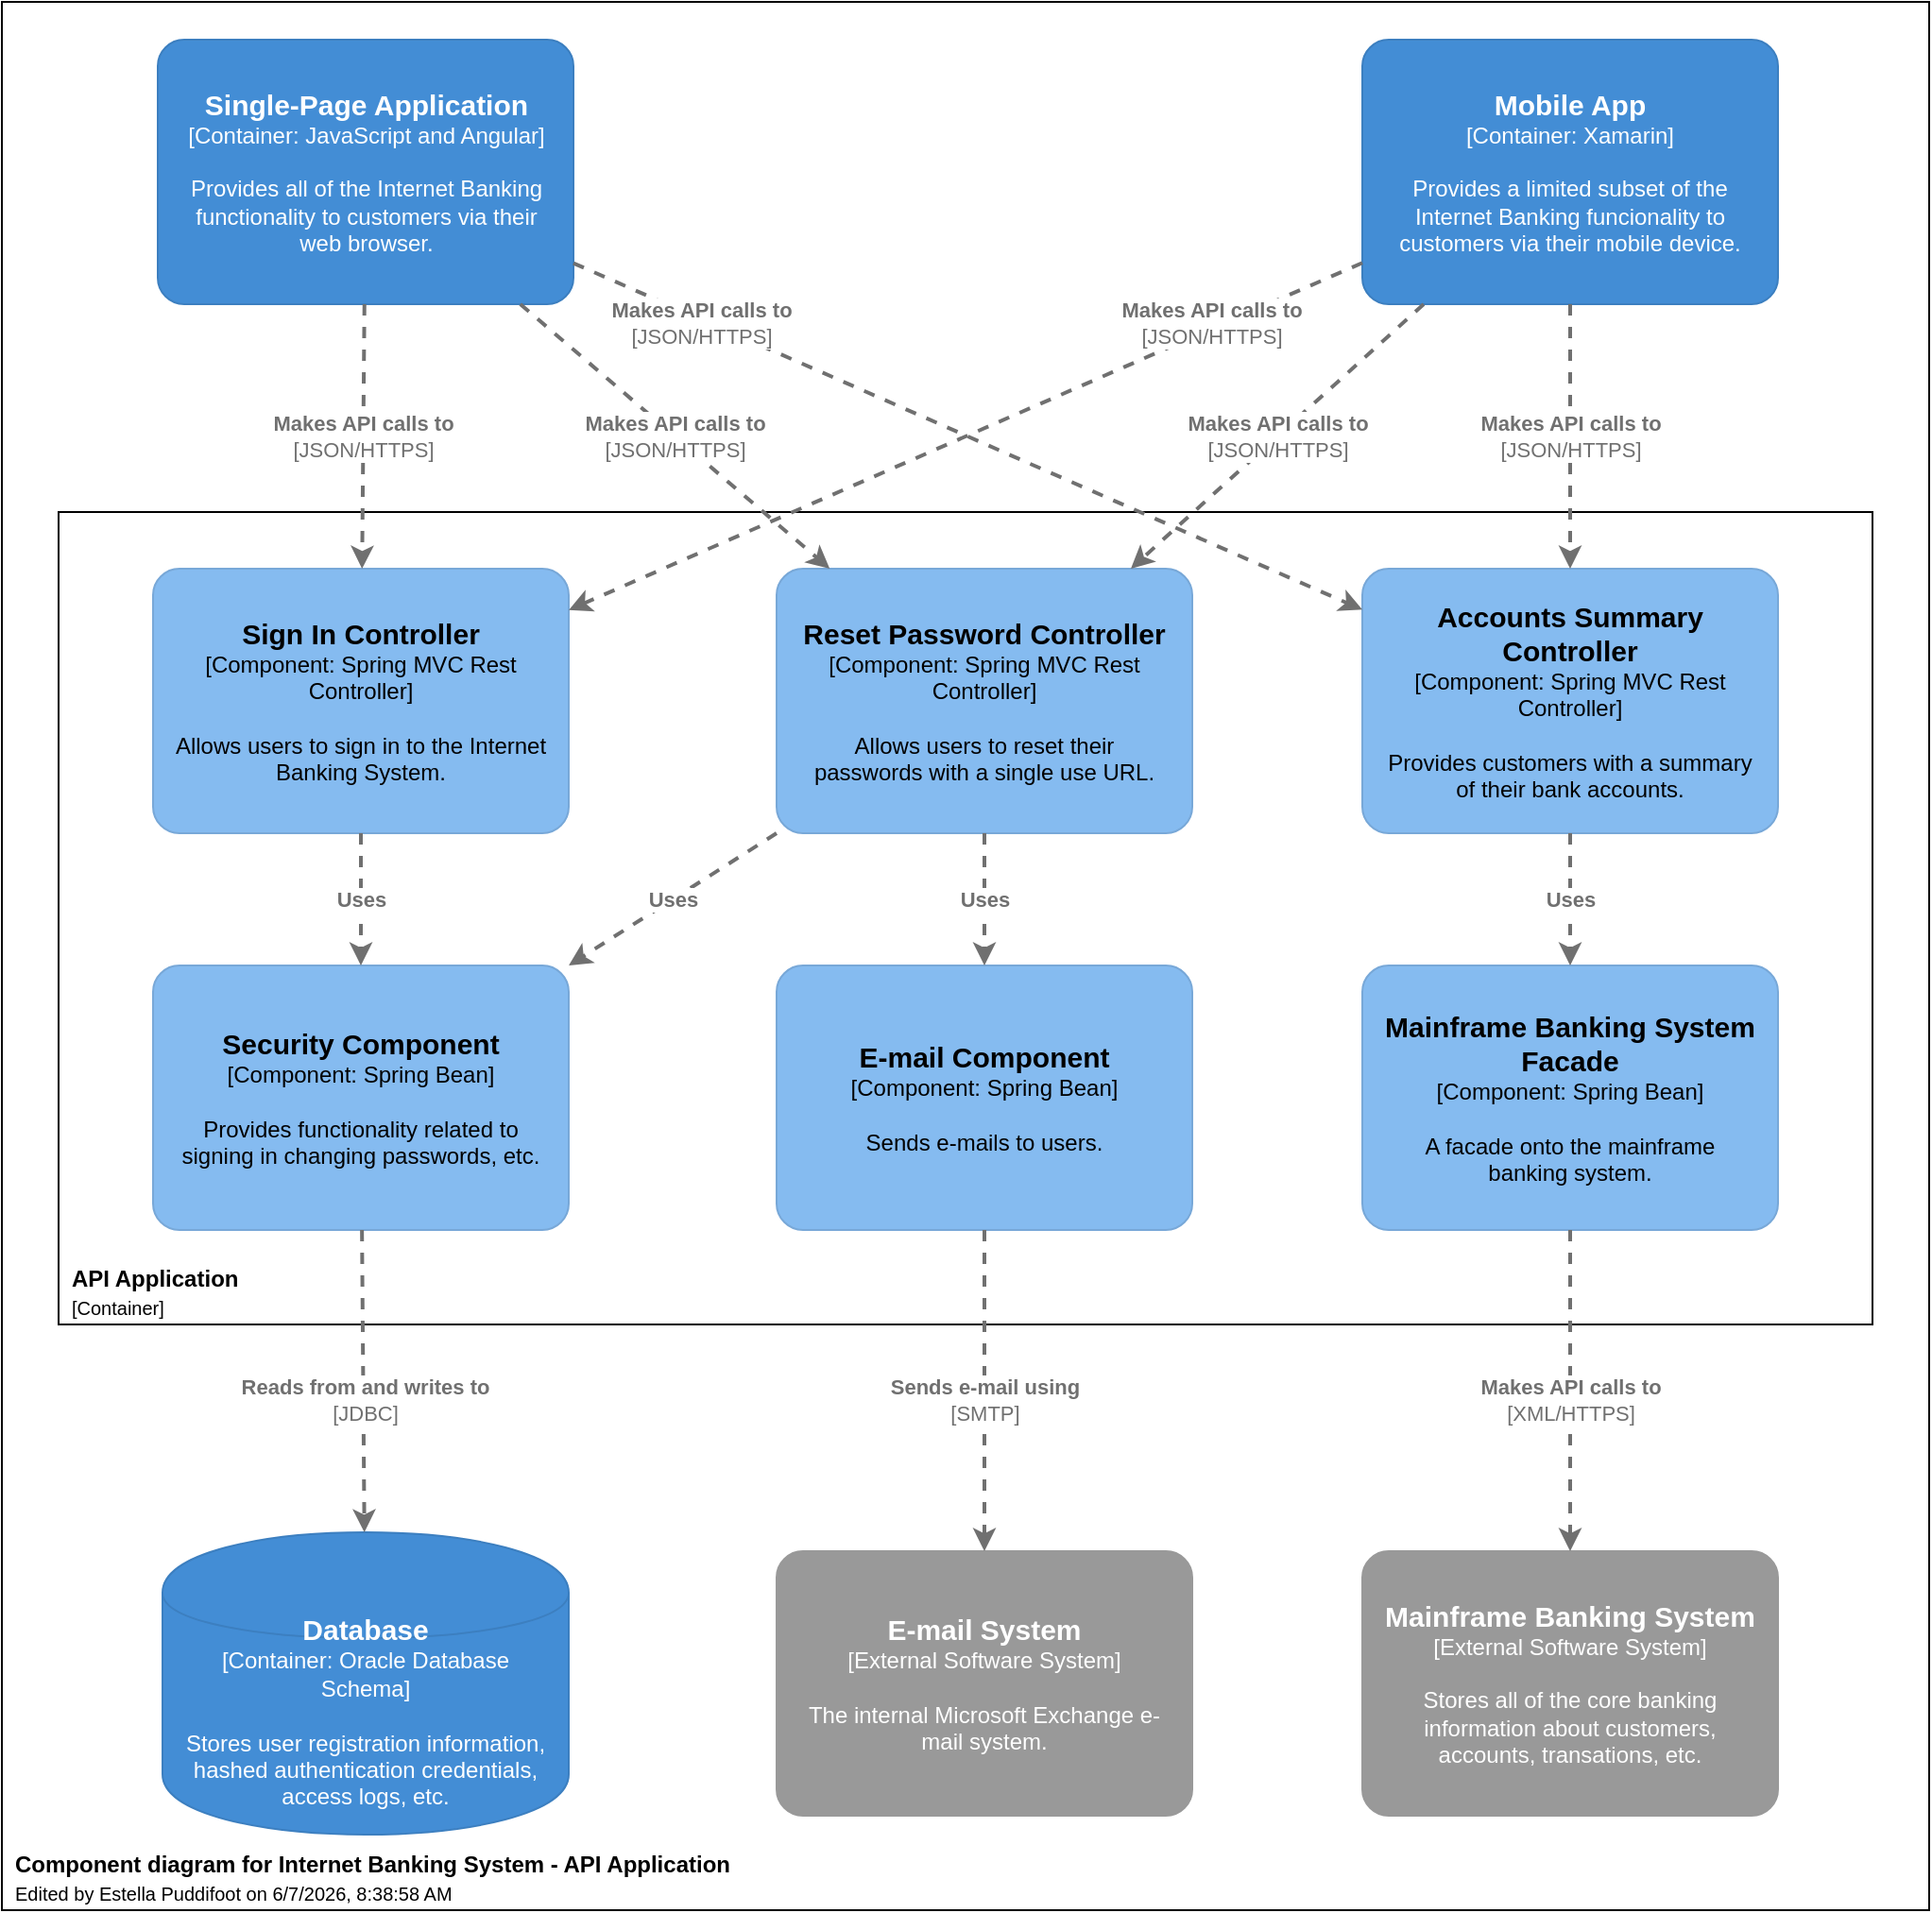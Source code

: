 <mxfile version="14.5.1" type="device"><diagram id="P70uVDH9sMuwXCSrLVNf" name="Component diagram for Internet Banking System - API Application"><mxGraphModel dx="2946" dy="1189" grid="1" gridSize="10" guides="1" tooltips="1" connect="1" arrows="1" fold="1" page="1" pageScale="1" pageWidth="2336" pageHeight="1654" math="0" shadow="0"><root><mxCell id="0"/><mxCell id="1" parent="0"/><object label="&lt;font&gt;&lt;b&gt;%c4_1_diagram_name%&lt;br&gt;&lt;/b&gt;&lt;font size=&quot;1&quot;&gt;Edited by %c4_2_author% on %timestamp%&lt;/font&gt;&lt;/font&gt;" placeholders="1" c4_0_type="Frame" c4_1_diagram_name="Component diagram for Internet Banking System - API Application" c4_2_author="Estella Puddifoot" id="hLVNMIhn20gCWtny9JS0-31"><mxCell style="rounded=0;whiteSpace=wrap;html=1;strokeColor=#000000;fillColor=#FFFFFF;fontColor=#000000;align=left;spacingLeft=5;verticalAlign=bottom;metaEdit=1;metaData={&quot;c4_0_type&quot;:{&quot;editable&quot;:false}};editable=1;comic=0;" vertex="1" parent="1"><mxGeometry x="520" y="150" width="1020" height="1010" as="geometry"/></mxCell></object><object label="&lt;font&gt;&lt;b&gt;%c4_1_name%&lt;br&gt;&lt;/b&gt;&lt;font size=&quot;1&quot;&gt;[%c4_0_type%]&lt;/font&gt;&lt;/font&gt;" placeholders="1" c4_0_type="Container" c4_1_name="API Application" id="hLVNMIhn20gCWtny9JS0-30"><mxCell style="rounded=0;whiteSpace=wrap;html=1;strokeColor=#000000;fillColor=#FFFFFF;fontColor=#000000;align=left;spacingLeft=5;verticalAlign=bottom;metaEdit=1;metaData={&quot;c4_0_type&quot;:{&quot;editable&quot;:false}};comic=0;" vertex="1" parent="1"><mxGeometry x="550" y="420" width="960" height="430" as="geometry"/></mxCell></object><object placeholders="1" label="&lt;b style=&quot;font-size: 15px&quot;&gt;&lt;font style=&quot;font-size: 15px&quot;&gt;%c4_1_name%&lt;/font&gt;&lt;/b&gt;&lt;div&gt;&lt;font style=&quot;font-size: 12px&quot;&gt;[%c4_0_type%: %c4_2_technology%]&lt;/font&gt;&lt;/div&gt;&lt;br&gt;&lt;div&gt;%c4_3_description%&lt;/div&gt;" c4_0_type="Container" c4_1_name="Single-Page Application" c4_2_technology="JavaScript and Angular" c4_3_description="Provides all of the Internet Banking functionality to customers via their web browser." id="hLVNMIhn20gCWtny9JS0-1"><mxCell style="rounded=1;whiteSpace=wrap;html=1;labelBackgroundColor=none;fillColor=#438DD5;fontColor=#ffffff;align=center;arcSize=10;strokeColor=#3C7FC0;metaEdit=1;metaData={&quot;c4_0_type&quot;:{&quot;editable&quot;:false}};points=[[0.25,0,0],[0.5,0,0],[0.75,0,0],[1,0.25,0],[1,0.5,0],[1,0.75,0],[0.75,1,0],[0.5,1,0],[0.25,1,0],[0,0.75,0],[0,0.5,0],[0,0.25,0]];comic=0;spacingLeft=10;spacingRight=10;" vertex="1" parent="1"><mxGeometry x="602.5" y="170" width="220" height="140" as="geometry"/></mxCell></object><object placeholders="1" label="&lt;b style=&quot;font-size: 15px&quot;&gt;&lt;font style=&quot;font-size: 15px&quot;&gt;%c4_1_name%&lt;/font&gt;&lt;/b&gt;&lt;div&gt;&lt;font style=&quot;font-size: 12px&quot;&gt;[%c4_0_type%: %c4_2_technology%]&lt;/font&gt;&lt;/div&gt;&lt;br&gt;&lt;div&gt;%c4_3_description%&lt;/div&gt;" c4_0_type="Container" c4_1_name="Mobile App" c4_2_technology="Xamarin" c4_3_description="Provides a limited subset of the Internet Banking funcionality to customers via their mobile device." id="hLVNMIhn20gCWtny9JS0-2"><mxCell style="rounded=1;whiteSpace=wrap;html=1;labelBackgroundColor=none;fillColor=#438DD5;fontColor=#ffffff;align=center;arcSize=10;strokeColor=#3C7FC0;metaEdit=1;metaData={&quot;c4_0_type&quot;:{&quot;editable&quot;:false}};points=[[0.25,0,0],[0.5,0,0],[0.75,0,0],[1,0.25,0],[1,0.5,0],[1,0.75,0],[0.75,1,0],[0.5,1,0],[0.25,1,0],[0,0.75,0],[0,0.5,0],[0,0.25,0]];comic=0;spacingLeft=10;spacingRight=10;" vertex="1" parent="1"><mxGeometry x="1240" y="170" width="220" height="140" as="geometry"/></mxCell></object><object placeholders="1" label="&lt;b style=&quot;font-size: 15px&quot;&gt;&lt;font style=&quot;font-size: 15px&quot;&gt;%c4_1_name%&lt;/font&gt;&lt;/b&gt;&lt;div&gt;&lt;font style=&quot;font-size: 12px&quot;&gt;[%c4_0_type%: %c4_2_technology%]&lt;/font&gt;&lt;/div&gt;&lt;br&gt;&lt;div&gt;%c4_3_description%&lt;/div&gt;" c4_0_type="Component" c4_1_name="Sign In Controller" c4_2_technology="Spring MVC Rest Controller" c4_3_description="Allows users to sign in to the Internet Banking System." id="hLVNMIhn20gCWtny9JS0-3"><mxCell style="rounded=1;whiteSpace=wrap;html=1;labelBackgroundColor=none;fillColor=#85BBF0;align=center;arcSize=10;strokeColor=#78A8D8;metaEdit=1;metaData={&quot;c4_0_type&quot;:{&quot;editable&quot;:false}};points=[[0.25,0,0],[0.5,0,0],[0.75,0,0],[1,0.25,0],[1,0.5,0],[1,0.75,0],[0.75,1,0],[0.5,1,0],[0.25,1,0],[0,0.75,0],[0,0.5,0],[0,0.25,0]];comic=0;spacingLeft=10;spacingRight=10;" vertex="1" parent="1"><mxGeometry x="600" y="450" width="220" height="140" as="geometry"/></mxCell></object><object placeholders="1" label="&lt;b style=&quot;font-size: 15px&quot;&gt;&lt;font style=&quot;font-size: 15px&quot;&gt;%c4_1_name%&lt;/font&gt;&lt;/b&gt;&lt;div&gt;&lt;font style=&quot;font-size: 12px&quot;&gt;[%c4_0_type%: %c4_2_technology%]&lt;/font&gt;&lt;/div&gt;&lt;br&gt;&lt;div&gt;%c4_3_description%&lt;/div&gt;" c4_0_type="Component" c4_1_name="Reset Password Controller" c4_2_technology="Spring MVC Rest Controller" c4_3_description="Allows users to reset their passwords with a single use URL." id="hLVNMIhn20gCWtny9JS0-7"><mxCell style="rounded=1;whiteSpace=wrap;html=1;labelBackgroundColor=none;fillColor=#85BBF0;align=center;arcSize=10;strokeColor=#78A8D8;metaEdit=1;metaData={&quot;c4_0_type&quot;:{&quot;editable&quot;:false}};points=[[0.25,0,0],[0.5,0,0],[0.75,0,0],[1,0.25,0],[1,0.5,0],[1,0.75,0],[0.75,1,0],[0.5,1,0],[0.25,1,0],[0,0.75,0],[0,0.5,0],[0,0.25,0]];comic=0;spacingLeft=10;spacingRight=10;" vertex="1" parent="1"><mxGeometry x="930" y="450" width="220" height="140" as="geometry"/></mxCell></object><object placeholders="1" label="&lt;b style=&quot;font-size: 15px&quot;&gt;&lt;font style=&quot;font-size: 15px&quot;&gt;%c4_1_name%&lt;/font&gt;&lt;/b&gt;&lt;div&gt;&lt;font style=&quot;font-size: 12px&quot;&gt;[%c4_0_type%: %c4_2_technology%]&lt;/font&gt;&lt;/div&gt;&lt;br&gt;&lt;div&gt;%c4_3_description%&lt;/div&gt;" c4_0_type="Component" c4_1_name="Accounts Summary Controller" c4_2_technology="Spring MVC Rest Controller" c4_3_description="Provides customers with a summary of their bank accounts." id="hLVNMIhn20gCWtny9JS0-8"><mxCell style="rounded=1;whiteSpace=wrap;html=1;labelBackgroundColor=none;fillColor=#85BBF0;align=center;arcSize=10;strokeColor=#78A8D8;metaEdit=1;metaData={&quot;c4_0_type&quot;:{&quot;editable&quot;:false}};points=[[0.25,0,0],[0.5,0,0],[0.75,0,0],[1,0.25,0],[1,0.5,0],[1,0.75,0],[0.75,1,0],[0.5,1,0],[0.25,1,0],[0,0.75,0],[0,0.5,0],[0,0.25,0]];comic=0;spacingLeft=10;spacingRight=10;" vertex="1" parent="1"><mxGeometry x="1240" y="450" width="220" height="140" as="geometry"/></mxCell></object><object placeholders="1" label="&lt;b style=&quot;font-size: 15px&quot;&gt;&lt;font style=&quot;font-size: 15px&quot;&gt;%c4_1_name%&lt;/font&gt;&lt;/b&gt;&lt;div&gt;&lt;font style=&quot;font-size: 12px&quot;&gt;[%c4_0_type%: %c4_2_technology%]&lt;/font&gt;&lt;/div&gt;&lt;br&gt;&lt;div&gt;%c4_3_description%&lt;/div&gt;" c4_0_type="Component" c4_1_name="Security Component" c4_2_technology="Spring Bean" c4_3_description="Provides functionality related to signing in changing passwords, etc." id="hLVNMIhn20gCWtny9JS0-9"><mxCell style="rounded=1;whiteSpace=wrap;html=1;labelBackgroundColor=none;fillColor=#85BBF0;align=center;arcSize=10;strokeColor=#78A8D8;metaEdit=1;metaData={&quot;c4_0_type&quot;:{&quot;editable&quot;:false}};points=[[0.25,0,0],[0.5,0,0],[0.75,0,0],[1,0.25,0],[1,0.5,0],[1,0.75,0],[0.75,1,0],[0.5,1,0],[0.25,1,0],[0,0.75,0],[0,0.5,0],[0,0.25,0]];comic=0;spacingLeft=10;spacingRight=10;" vertex="1" parent="1"><mxGeometry x="600" y="660" width="220" height="140" as="geometry"/></mxCell></object><object placeholders="1" label="&lt;b style=&quot;font-size: 15px&quot;&gt;&lt;font style=&quot;font-size: 15px&quot;&gt;%c4_1_name%&lt;/font&gt;&lt;/b&gt;&lt;div&gt;&lt;font style=&quot;font-size: 12px&quot;&gt;[%c4_0_type%: %c4_2_technology%]&lt;/font&gt;&lt;/div&gt;&lt;br&gt;&lt;div&gt;%c4_3_description%&lt;/div&gt;" c4_0_type="Component" c4_1_name="E-mail Component" c4_2_technology="Spring Bean" c4_3_description="Sends e-mails to users." id="hLVNMIhn20gCWtny9JS0-10"><mxCell style="rounded=1;whiteSpace=wrap;html=1;labelBackgroundColor=none;fillColor=#85BBF0;align=center;arcSize=10;strokeColor=#78A8D8;metaEdit=1;metaData={&quot;c4_0_type&quot;:{&quot;editable&quot;:false}};points=[[0.25,0,0],[0.5,0,0],[0.75,0,0],[1,0.25,0],[1,0.5,0],[1,0.75,0],[0.75,1,0],[0.5,1,0],[0.25,1,0],[0,0.75,0],[0,0.5,0],[0,0.25,0]];comic=0;spacingLeft=10;spacingRight=10;" vertex="1" parent="1"><mxGeometry x="930" y="660" width="220" height="140" as="geometry"/></mxCell></object><object placeholders="1" label="&lt;b style=&quot;font-size: 15px&quot;&gt;&lt;font style=&quot;font-size: 15px&quot;&gt;%c4_1_name%&lt;/font&gt;&lt;/b&gt;&lt;div&gt;&lt;font style=&quot;font-size: 12px&quot;&gt;[%c4_0_type%: %c4_2_technology%]&lt;/font&gt;&lt;/div&gt;&lt;br&gt;&lt;div&gt;%c4_3_description%&lt;/div&gt;" c4_0_type="Component" c4_1_name="Mainframe Banking System Facade" c4_2_technology="Spring Bean" c4_3_description="A facade onto the mainframe banking system." id="hLVNMIhn20gCWtny9JS0-11"><mxCell style="rounded=1;whiteSpace=wrap;html=1;labelBackgroundColor=none;fillColor=#85BBF0;align=center;arcSize=10;strokeColor=#78A8D8;metaEdit=1;metaData={&quot;c4_0_type&quot;:{&quot;editable&quot;:false}};points=[[0.25,0,0],[0.5,0,0],[0.75,0,0],[1,0.25,0],[1,0.5,0],[1,0.75,0],[0.75,1,0],[0.5,1,0],[0.25,1,0],[0,0.75,0],[0,0.5,0],[0,0.25,0]];comic=0;spacingLeft=10;spacingRight=10;" vertex="1" parent="1"><mxGeometry x="1240" y="660" width="220" height="140" as="geometry"/></mxCell></object><object placeholders="1" label="&lt;b style=&quot;font-size: 15px&quot;&gt;&lt;font style=&quot;font-size: 15px&quot;&gt;%c4_0_type%&lt;/font&gt;&lt;/b&gt;&lt;div&gt;&lt;font style=&quot;font-size: 12px&quot;&gt;[Container:&amp;nbsp;%c4_1_technology%]&lt;/font&gt;&lt;/div&gt;&lt;br&gt;&lt;div&gt;%c4_2_description%&lt;/div&gt;" c4_0_type="Database" c4_1_technology="Oracle Database Schema" c4_2_description="Stores user registration information, hashed authentication credentials, access logs, etc." id="hLVNMIhn20gCWtny9JS0-12"><mxCell style="shape=cylinder;whiteSpace=wrap;html=1;boundedLbl=1;rounded=0;labelBackgroundColor=none;fillColor=#438DD5;fontSize=12;fontColor=#ffffff;align=center;strokeColor=#3C7FC0;metaEdit=1;points=[[0.5,0,0],[1,0.25,0],[1,0.5,0],[1,0.75,0],[0.5,1,0],[0,0.75,0],[0,0.5,0],[0,0.25,0]];metaData={&quot;c4_0_type&quot;:{&quot;editable&quot;:false}};rotation=0;horizontal=1;comic=0;spacingLeft=10;spacingRight=10;spacingBottom=10;" vertex="1" parent="1"><mxGeometry x="605" y="960" width="215" height="160" as="geometry"/></mxCell></object><object placeholders="1" label="&lt;b style=&quot;font-size: 15px&quot;&gt;&lt;font style=&quot;font-size: 15px&quot;&gt;%c4_1_name%&lt;/font&gt;&lt;/b&gt;&lt;div&gt;&lt;font style=&quot;font-size: 12px&quot;&gt;[%c4_0_type%]&lt;/font&gt;&lt;/div&gt;&lt;br&gt;&lt;div&gt;%c4_2_description%&lt;/div&gt;" c4_0_type="External Software System" c4_1_name="Mainframe Banking System" c4_2_description="Stores all of the core banking information about customers, accounts, transations, etc." id="hLVNMIhn20gCWtny9JS0-13"><mxCell style="rounded=1;whiteSpace=wrap;html=1;labelBackgroundColor=none;fontColor=#ffffff;align=center;arcSize=10;metaEdit=1;metaData={&quot;c4_0_type&quot;:{&quot;editable&quot;:false}};points=[[0.25,0,0],[0.5,0,0],[0.75,0,0],[1,0.25,0],[1,0.5,0],[1,0.75,0],[0.75,1,0],[0.5,1,0],[0.25,1,0],[0,0.75,0],[0,0.5,0],[0,0.25,0]];fillColor=#999999;strokeColor=#999999;spacingLeft=10;spacingRight=10;" vertex="1" parent="1"><mxGeometry x="1240" y="970" width="220" height="140" as="geometry"/></mxCell></object><object placeholders="1" label="&lt;b style=&quot;font-size: 15px&quot;&gt;&lt;font style=&quot;font-size: 15px&quot;&gt;%c4_1_name%&lt;/font&gt;&lt;/b&gt;&lt;div&gt;&lt;font style=&quot;font-size: 12px&quot;&gt;[%c4_0_type%]&lt;/font&gt;&lt;/div&gt;&lt;br&gt;&lt;div&gt;%c4_2_description%&lt;/div&gt;" c4_0_type="External Software System" c4_1_name="E-mail System" c4_2_description="The internal Microsoft Exchange e-mail system." id="hLVNMIhn20gCWtny9JS0-14"><mxCell style="rounded=1;whiteSpace=wrap;html=1;labelBackgroundColor=none;fontColor=#ffffff;align=center;arcSize=10;metaEdit=1;metaData={&quot;c4_0_type&quot;:{&quot;editable&quot;:false}};points=[[0.25,0,0],[0.5,0,0],[0.75,0,0],[1,0.25,0],[1,0.5,0],[1,0.75,0],[0.75,1,0],[0.5,1,0],[0.25,1,0],[0,0.75,0],[0,0.5,0],[0,0.25,0]];fillColor=#999999;strokeColor=#999999;spacingLeft=10;spacingRight=10;" vertex="1" parent="1"><mxGeometry x="930" y="970" width="220" height="140" as="geometry"/></mxCell></object><object placeholders="1" label="&lt;div style=&quot;text-align: left&quot;&gt;&lt;div style=&quot;text-align: center&quot;&gt;&lt;b&gt;%c4_1_description%&lt;/b&gt;&lt;/div&gt;&lt;div style=&quot;text-align: center&quot;&gt;[%c4_2_technology%]&lt;/div&gt;&lt;/div&gt;" c4_0_type="Relationship" c4_1_description="Makes API calls to" c4_2_technology="JSON/HTTPS" id="hLVNMIhn20gCWtny9JS0-16"><mxCell style="edgeStyle=none;rounded=0;html=1;jettySize=auto;orthogonalLoop=1;strokeColor=#707070;strokeWidth=2;fontColor=#707070;jumpStyle=none;dashed=1;metaEdit=1;metaData={&quot;c4_0_type&quot;:{&quot;editable&quot;:false}};shadow=0;" edge="1" parent="1" source="hLVNMIhn20gCWtny9JS0-1" target="hLVNMIhn20gCWtny9JS0-3"><mxGeometry width="160" relative="1" as="geometry"><mxPoint x="880" y="410" as="sourcePoint"/><mxPoint x="1290" y="410" as="targetPoint"/></mxGeometry></mxCell></object><object placeholders="1" label="&lt;div style=&quot;text-align: left&quot;&gt;&lt;div style=&quot;text-align: center&quot;&gt;&lt;b&gt;%c4_1_description%&lt;/b&gt;&lt;/div&gt;&lt;div style=&quot;text-align: center&quot;&gt;[%c4_2_technology%]&lt;/div&gt;&lt;/div&gt;" c4_0_type="Relationship" c4_1_description="Makes API calls to" c4_2_technology="JSON/HTTPS" id="hLVNMIhn20gCWtny9JS0-17"><mxCell style="edgeStyle=none;rounded=0;html=1;jettySize=auto;orthogonalLoop=1;strokeColor=#707070;strokeWidth=2;fontColor=#707070;jumpStyle=none;dashed=1;metaEdit=1;metaData={&quot;c4_0_type&quot;:{&quot;editable&quot;:false}};shadow=0;" edge="1" parent="1" source="hLVNMIhn20gCWtny9JS0-1" target="hLVNMIhn20gCWtny9JS0-7"><mxGeometry width="160" relative="1" as="geometry"><mxPoint x="720" y="320" as="sourcePoint"/><mxPoint x="720" y="460" as="targetPoint"/></mxGeometry></mxCell></object><object placeholders="1" label="&lt;div style=&quot;text-align: left&quot;&gt;&lt;div style=&quot;text-align: center&quot;&gt;&lt;b&gt;%c4_1_description%&lt;/b&gt;&lt;/div&gt;&lt;div style=&quot;text-align: center&quot;&gt;[%c4_2_technology%]&lt;/div&gt;&lt;/div&gt;" c4_0_type="Relationship" c4_1_description="Makes API calls to" c4_2_technology="JSON/HTTPS" id="hLVNMIhn20gCWtny9JS0-18"><mxCell style="edgeStyle=none;rounded=0;html=1;jettySize=auto;orthogonalLoop=1;strokeColor=#707070;strokeWidth=2;fontColor=#707070;jumpStyle=none;dashed=1;metaEdit=1;metaData={&quot;c4_0_type&quot;:{&quot;editable&quot;:false}};shadow=0;" edge="1" parent="1" source="hLVNMIhn20gCWtny9JS0-1" target="hLVNMIhn20gCWtny9JS0-8"><mxGeometry x="-0.673" y="-2" width="160" relative="1" as="geometry"><mxPoint x="802.5" y="320" as="sourcePoint"/><mxPoint x="967.5" y="460" as="targetPoint"/><mxPoint as="offset"/></mxGeometry></mxCell></object><object placeholders="1" label="&lt;div style=&quot;text-align: left&quot;&gt;&lt;div style=&quot;text-align: center&quot;&gt;&lt;b&gt;%c4_1_description%&lt;/b&gt;&lt;/div&gt;&lt;div style=&quot;text-align: center&quot;&gt;[%c4_2_technology%]&lt;/div&gt;&lt;/div&gt;" c4_0_type="Relationship" c4_1_description="Makes API calls to" c4_2_technology="JSON/HTTPS" id="hLVNMIhn20gCWtny9JS0-19"><mxCell style="edgeStyle=none;rounded=0;html=1;jettySize=auto;orthogonalLoop=1;strokeColor=#707070;strokeWidth=2;fontColor=#707070;jumpStyle=none;dashed=1;metaEdit=1;metaData={&quot;c4_0_type&quot;:{&quot;editable&quot;:false}};shadow=0;" edge="1" parent="1" source="hLVNMIhn20gCWtny9JS0-2" target="hLVNMIhn20gCWtny9JS0-8"><mxGeometry width="160" relative="1" as="geometry"><mxPoint x="830" y="298.125" as="sourcePoint"/><mxPoint x="1250" y="481.875" as="targetPoint"/></mxGeometry></mxCell></object><object placeholders="1" label="&lt;div style=&quot;text-align: left&quot;&gt;&lt;div style=&quot;text-align: center&quot;&gt;&lt;b&gt;%c4_1_description%&lt;/b&gt;&lt;/div&gt;&lt;div style=&quot;text-align: center&quot;&gt;[%c4_2_technology%]&lt;/div&gt;&lt;/div&gt;" c4_0_type="Relationship" c4_1_description="Makes API calls to" c4_2_technology="JSON/HTTPS" id="hLVNMIhn20gCWtny9JS0-20"><mxCell style="edgeStyle=none;rounded=0;html=1;jettySize=auto;orthogonalLoop=1;strokeColor=#707070;strokeWidth=2;fontColor=#707070;jumpStyle=none;dashed=1;metaEdit=1;metaData={&quot;c4_0_type&quot;:{&quot;editable&quot;:false}};shadow=0;" edge="1" parent="1" source="hLVNMIhn20gCWtny9JS0-2" target="hLVNMIhn20gCWtny9JS0-7"><mxGeometry width="160" relative="1" as="geometry"><mxPoint x="1135" y="320" as="sourcePoint"/><mxPoint x="1285" y="460" as="targetPoint"/></mxGeometry></mxCell></object><object placeholders="1" label="&lt;div style=&quot;text-align: left&quot;&gt;&lt;div style=&quot;text-align: center&quot;&gt;&lt;b&gt;%c4_1_description%&lt;/b&gt;&lt;/div&gt;&lt;div style=&quot;text-align: center&quot;&gt;[%c4_2_technology%]&lt;/div&gt;&lt;/div&gt;" c4_0_type="Relationship" c4_1_description="Makes API calls to" c4_2_technology="JSON/HTTPS" id="hLVNMIhn20gCWtny9JS0-21"><mxCell style="edgeStyle=none;rounded=0;html=1;jettySize=auto;orthogonalLoop=1;strokeColor=#707070;strokeWidth=2;fontColor=#707070;jumpStyle=none;dashed=1;metaEdit=1;metaData={&quot;c4_0_type&quot;:{&quot;editable&quot;:false}};shadow=0;" edge="1" parent="1" source="hLVNMIhn20gCWtny9JS0-2" target="hLVNMIhn20gCWtny9JS0-3"><mxGeometry x="-0.625" y="-3" width="160" relative="1" as="geometry"><mxPoint x="1057.5" y="320" as="sourcePoint"/><mxPoint x="1052.5" y="460" as="targetPoint"/><mxPoint as="offset"/></mxGeometry></mxCell></object><object placeholders="1" label="&lt;div style=&quot;text-align: left&quot;&gt;&lt;div style=&quot;text-align: center&quot;&gt;&lt;b&gt;%c4_1_description%&lt;/b&gt;&lt;/div&gt;&lt;/div&gt;" c4_0_type="Relationship" c4_1_description="Uses" id="hLVNMIhn20gCWtny9JS0-22"><mxCell style="edgeStyle=none;rounded=0;html=1;jettySize=auto;orthogonalLoop=1;strokeColor=#707070;strokeWidth=2;fontColor=#707070;jumpStyle=none;dashed=1;metaEdit=1;metaData={&quot;c4_0_type&quot;:{&quot;editable&quot;:false}};shadow=0;" edge="1" parent="1" source="hLVNMIhn20gCWtny9JS0-3" target="hLVNMIhn20gCWtny9JS0-9"><mxGeometry width="160" relative="1" as="geometry"><mxPoint x="990" y="670" as="sourcePoint"/><mxPoint x="1250" y="670" as="targetPoint"/></mxGeometry></mxCell></object><object placeholders="1" label="&lt;div style=&quot;text-align: left&quot;&gt;&lt;div style=&quot;text-align: center&quot;&gt;&lt;b&gt;%c4_1_description%&lt;/b&gt;&lt;/div&gt;&lt;/div&gt;" c4_0_type="Relationship" c4_1_description="Uses" id="hLVNMIhn20gCWtny9JS0-23"><mxCell style="edgeStyle=none;rounded=0;html=1;jettySize=auto;orthogonalLoop=1;strokeColor=#707070;strokeWidth=2;fontColor=#707070;jumpStyle=none;dashed=1;metaEdit=1;metaData={&quot;c4_0_type&quot;:{&quot;editable&quot;:false}};shadow=0;" edge="1" parent="1" source="hLVNMIhn20gCWtny9JS0-7" target="hLVNMIhn20gCWtny9JS0-9"><mxGeometry width="160" relative="1" as="geometry"><mxPoint x="720" y="600" as="sourcePoint"/><mxPoint x="720" y="670" as="targetPoint"/></mxGeometry></mxCell></object><object placeholders="1" label="&lt;div style=&quot;text-align: left&quot;&gt;&lt;div style=&quot;text-align: center&quot;&gt;&lt;b&gt;%c4_1_description%&lt;/b&gt;&lt;/div&gt;&lt;/div&gt;" c4_0_type="Relationship" c4_1_description="Uses" id="hLVNMIhn20gCWtny9JS0-24"><mxCell style="edgeStyle=none;rounded=0;html=1;jettySize=auto;orthogonalLoop=1;strokeColor=#707070;strokeWidth=2;fontColor=#707070;jumpStyle=none;dashed=1;metaEdit=1;metaData={&quot;c4_0_type&quot;:{&quot;editable&quot;:false}};shadow=0;" edge="1" parent="1" source="hLVNMIhn20gCWtny9JS0-7" target="hLVNMIhn20gCWtny9JS0-10"><mxGeometry width="160" relative="1" as="geometry"><mxPoint x="940" y="600" as="sourcePoint"/><mxPoint x="830" y="670" as="targetPoint"/></mxGeometry></mxCell></object><object placeholders="1" label="&lt;div style=&quot;text-align: left&quot;&gt;&lt;div style=&quot;text-align: center&quot;&gt;&lt;b&gt;%c4_1_description%&lt;/b&gt;&lt;/div&gt;&lt;/div&gt;" c4_0_type="Relationship" c4_1_description="Uses" id="hLVNMIhn20gCWtny9JS0-25"><mxCell style="edgeStyle=none;rounded=0;html=1;jettySize=auto;orthogonalLoop=1;strokeColor=#707070;strokeWidth=2;fontColor=#707070;jumpStyle=none;dashed=1;metaEdit=1;metaData={&quot;c4_0_type&quot;:{&quot;editable&quot;:false}};shadow=0;" edge="1" parent="1" source="hLVNMIhn20gCWtny9JS0-8" target="hLVNMIhn20gCWtny9JS0-11"><mxGeometry width="160" relative="1" as="geometry"><mxPoint x="1050" y="600" as="sourcePoint"/><mxPoint x="1050" y="670" as="targetPoint"/></mxGeometry></mxCell></object><object placeholders="1" label="&lt;div style=&quot;text-align: left&quot;&gt;&lt;div style=&quot;text-align: center&quot;&gt;&lt;b&gt;%c4_1_description%&lt;/b&gt;&lt;/div&gt;&lt;div style=&quot;text-align: center&quot;&gt;[%c4_2_technology%]&lt;/div&gt;&lt;/div&gt;" c4_0_type="Relationship" c4_1_description="Reads from and writes to" c4_2_technology="JDBC" id="hLVNMIhn20gCWtny9JS0-27"><mxCell style="rounded=0;html=1;jettySize=auto;orthogonalLoop=1;strokeColor=#707070;strokeWidth=2;fontColor=#707070;jumpStyle=none;dashed=1;metaEdit=1;metaData={&quot;c4_0_type&quot;:{&quot;editable&quot;:false}};shadow=0;" edge="1" parent="1" source="hLVNMIhn20gCWtny9JS0-9" target="hLVNMIhn20gCWtny9JS0-12"><mxGeometry x="0.125" y="1" width="160" relative="1" as="geometry"><mxPoint x="860" y="710" as="sourcePoint"/><mxPoint x="530" y="710" as="targetPoint"/><mxPoint as="offset"/></mxGeometry></mxCell></object><object placeholders="1" label="&lt;div style=&quot;text-align: left&quot;&gt;&lt;div style=&quot;text-align: center&quot;&gt;&lt;b&gt;%c4_1_description%&lt;/b&gt;&lt;/div&gt;&lt;div style=&quot;text-align: center&quot;&gt;[%c4_2_technology%]&lt;/div&gt;&lt;/div&gt;" c4_0_type="Relationship" c4_1_description="Sends e-mail using" c4_2_technology="SMTP" id="hLVNMIhn20gCWtny9JS0-28"><mxCell style="edgeStyle=none;rounded=0;html=1;jettySize=auto;orthogonalLoop=1;strokeColor=#707070;strokeWidth=2;fontColor=#707070;jumpStyle=none;dashed=1;metaEdit=1;metaData={&quot;c4_0_type&quot;:{&quot;editable&quot;:false}};shadow=0;" edge="1" parent="1" source="hLVNMIhn20gCWtny9JS0-10" target="hLVNMIhn20gCWtny9JS0-14"><mxGeometry x="0.059" width="160" relative="1" as="geometry"><mxPoint x="1080" y="657.115" as="sourcePoint"/><mxPoint x="1380" y="512.885" as="targetPoint"/><mxPoint as="offset"/></mxGeometry></mxCell></object><object placeholders="1" label="&lt;div style=&quot;text-align: left&quot;&gt;&lt;div style=&quot;text-align: center&quot;&gt;&lt;b&gt;%c4_1_description%&lt;/b&gt;&lt;/div&gt;&lt;div style=&quot;text-align: center&quot;&gt;[%c4_2_technology%]&lt;/div&gt;&lt;/div&gt;" c4_0_type="Relationship" c4_1_description="Makes API calls to" c4_2_technology="XML/HTTPS" id="hLVNMIhn20gCWtny9JS0-29"><mxCell style="edgeStyle=none;rounded=0;html=1;jettySize=auto;orthogonalLoop=1;strokeColor=#707070;strokeWidth=2;fontColor=#707070;jumpStyle=none;dashed=1;metaEdit=1;metaData={&quot;c4_0_type&quot;:{&quot;editable&quot;:false}};shadow=0;" edge="1" parent="1" source="hLVNMIhn20gCWtny9JS0-11" target="hLVNMIhn20gCWtny9JS0-13"><mxGeometry x="0.059" width="160" relative="1" as="geometry"><mxPoint x="1080" y="710" as="sourcePoint"/><mxPoint x="1380" y="710" as="targetPoint"/><mxPoint as="offset"/></mxGeometry></mxCell></object></root></mxGraphModel></diagram></mxfile>